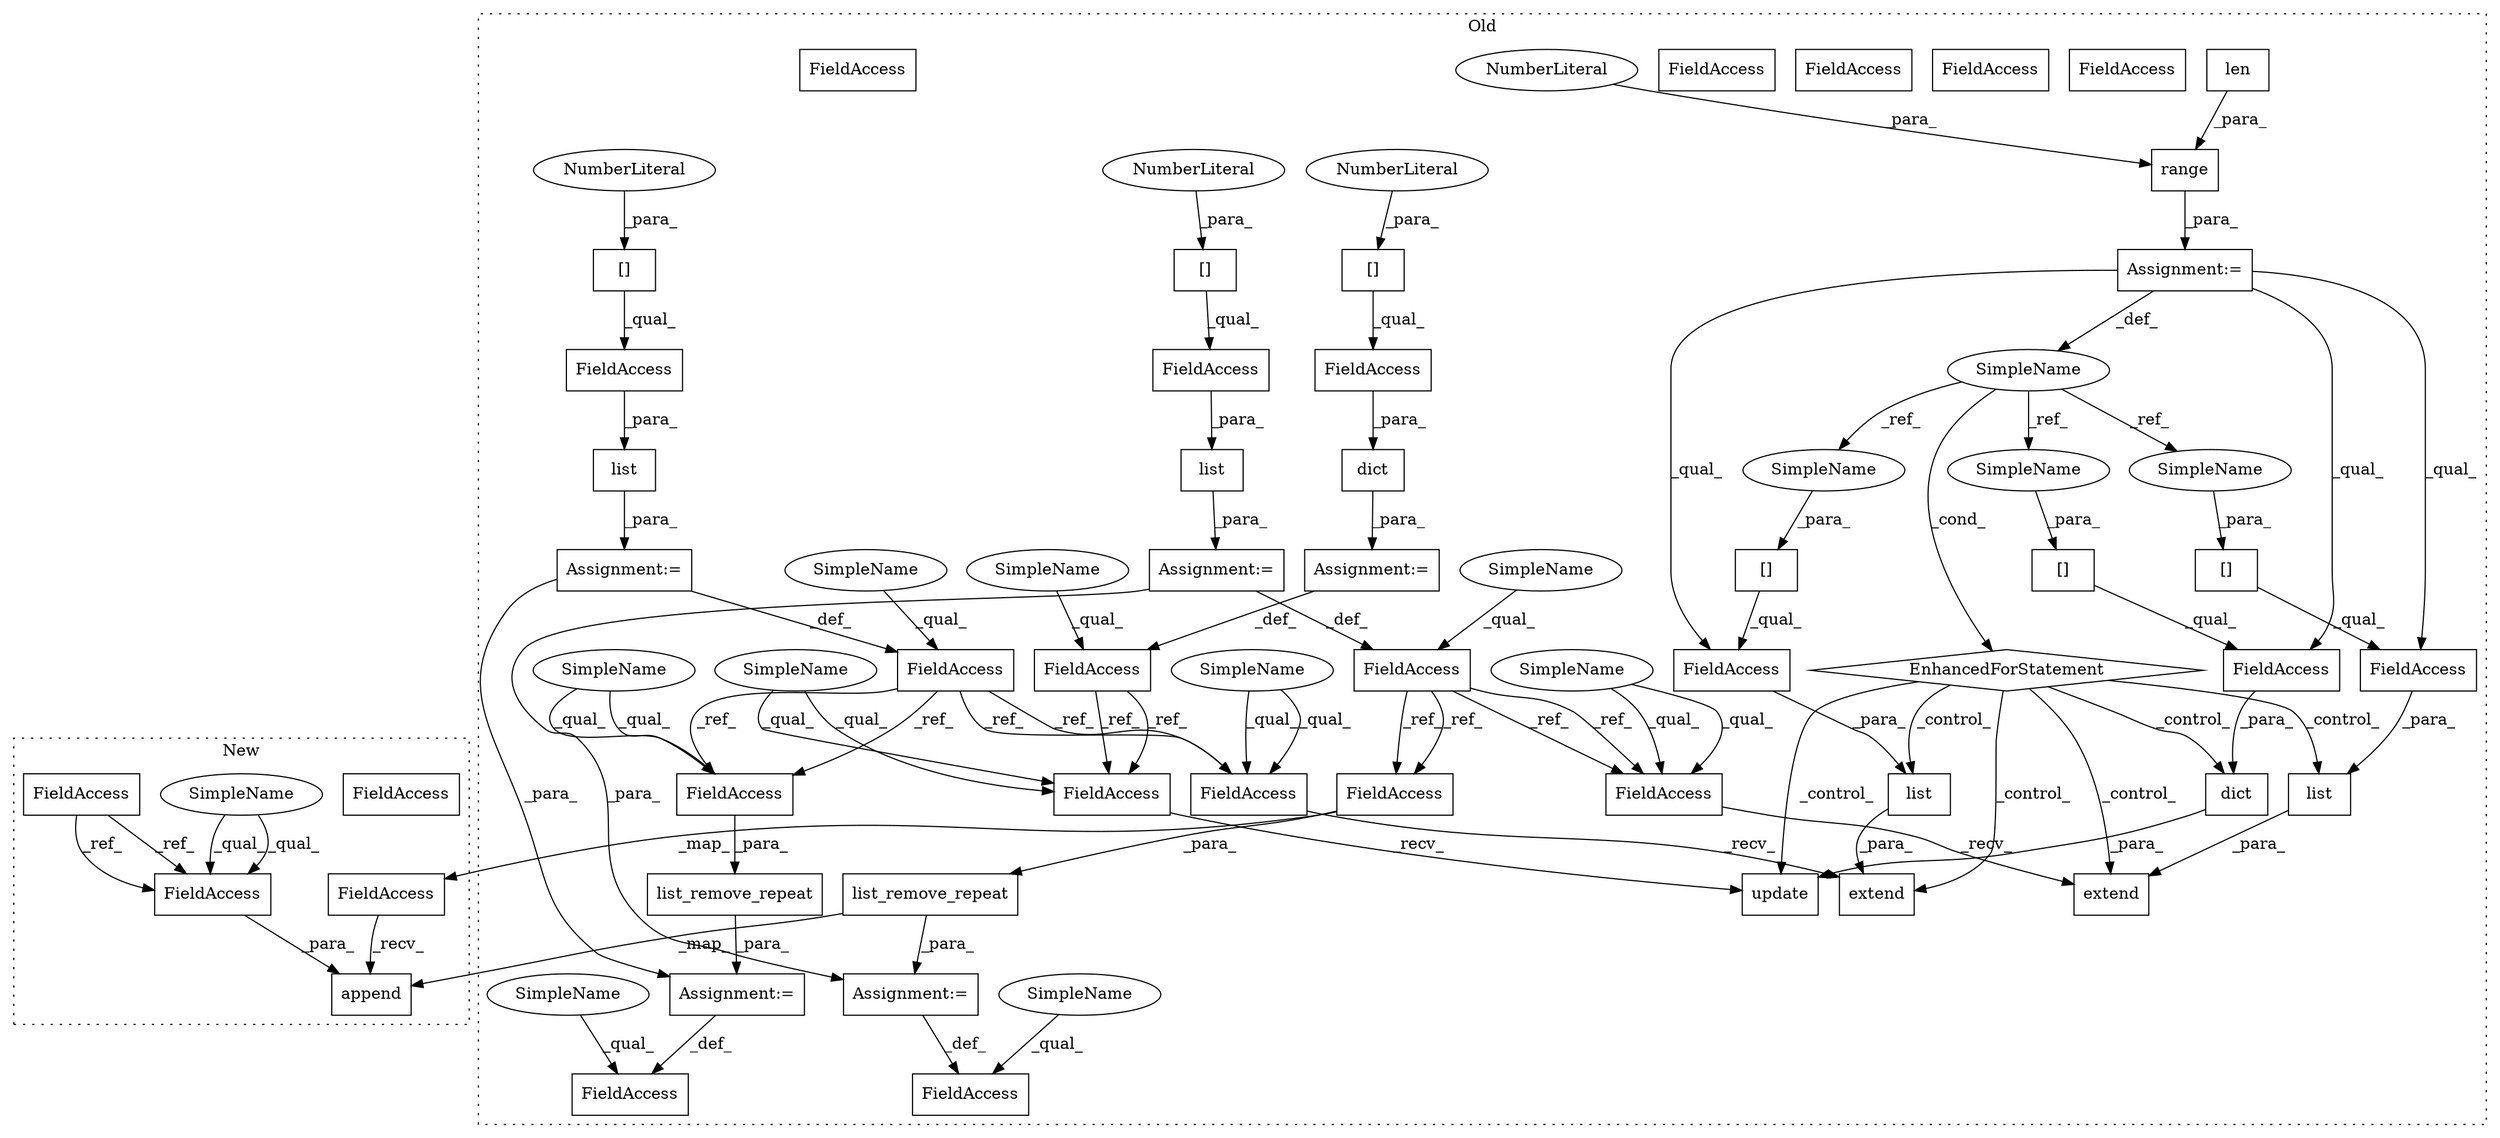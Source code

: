 digraph G {
subgraph cluster0 {
1 [label="list_remove_repeat" a="32" s="1090,1124" l="19,1" shape="box"];
3 [label="FieldAccess" a="22" s="1074" l="15" shape="box"];
4 [label="FieldAccess" a="22" s="669" l="15" shape="box"];
5 [label="extend" a="32" s="916,949" l="7,1" shape="box"];
6 [label="SimpleName" a="42" s="866" l="1" shape="ellipse"];
7 [label="EnhancedForStatement" a="70" s="809,890" l="53,2" shape="diamond"];
8 [label="extend" a="32" s="974,1007" l="7,1" shape="box"];
9 [label="[]" a="2" s="928,936" l="7,1" shape="box"];
10 [label="len" a="32" s="878,888" l="4,1" shape="box"];
11 [label="[]" a="2" s="1042,1050" l="7,1" shape="box"];
13 [label="FieldAccess" a="22" s="900" l="15" shape="box"];
14 [label="[]" a="2" s="986,994" l="7,1" shape="box"];
15 [label="FieldAccess" a="22" s="986" l="20" shape="box"];
16 [label="FieldAccess" a="22" s="958" l="15" shape="box"];
17 [label="FieldAccess" a="22" s="928" l="20" shape="box"];
18 [label="FieldAccess" a="22" s="717" l="15" shape="box"];
20 [label="FieldAccess" a="22" s="1042" l="18" shape="box"];
21 [label="FieldAccess" a="22" s="1166" l="15" shape="box"];
22 [label="FieldAccess" a="22" s="1131" l="15" shape="box"];
23 [label="FieldAccess" a="22" s="765" l="13" shape="box"];
24 [label="FieldAccess" a="22" s="1016" l="13" shape="box"];
25 [label="list_remove_repeat" a="32" s="1147,1181" l="19,1" shape="box"];
26 [label="dict" a="32" s="779,802" l="5,1" shape="box"];
27 [label="FieldAccess" a="22" s="784" l="18" shape="box"];
28 [label="[]" a="2" s="784,792" l="7,1" shape="box"];
29 [label="NumberLiteral" a="34" s="791" l="1" shape="ellipse"];
30 [label="update" a="32" s="1030,1061" l="7,1" shape="box"];
31 [label="range" a="32" s="870,889" l="6,1" shape="box"];
32 [label="NumberLiteral" a="34" s="876" l="1" shape="ellipse"];
33 [label="dict" a="32" s="1037,1060" l="5,1" shape="box"];
34 [label="list" a="32" s="981,1006" l="5,1" shape="box"];
35 [label="Assignment:=" a="7" s="684" l="1" shape="box"];
36 [label="list" a="32" s="923,948" l="5,1" shape="box"];
37 [label="Assignment:=" a="7" s="778" l="1" shape="box"];
38 [label="list" a="32" s="685,710" l="5,1" shape="box"];
39 [label="FieldAccess" a="22" s="690" l="20" shape="box"];
40 [label="[]" a="2" s="690,698" l="7,1" shape="box"];
41 [label="NumberLiteral" a="34" s="697" l="1" shape="ellipse"];
42 [label="list" a="32" s="733,758" l="5,1" shape="box"];
43 [label="FieldAccess" a="22" s="738" l="20" shape="box"];
44 [label="[]" a="2" s="738,746" l="7,1" shape="box"];
45 [label="NumberLiteral" a="34" s="745" l="1" shape="ellipse"];
46 [label="Assignment:=" a="7" s="1089" l="1" shape="box"];
47 [label="Assignment:=" a="7" s="809,890" l="53,2" shape="box"];
48 [label="Assignment:=" a="7" s="1146" l="1" shape="box"];
49 [label="Assignment:=" a="7" s="732" l="1" shape="box"];
50 [label="FieldAccess" a="22" s="1109" l="15" shape="box"];
52 [label="FieldAccess" a="22" s="900" l="15" shape="box"];
53 [label="FieldAccess" a="22" s="1109" l="15" shape="box"];
55 [label="SimpleName" a="42" s="993" l="1" shape="ellipse"];
56 [label="SimpleName" a="42" s="1049" l="1" shape="ellipse"];
57 [label="SimpleName" a="42" s="935" l="1" shape="ellipse"];
58 [label="SimpleName" a="42" s="669" l="4" shape="ellipse"];
59 [label="SimpleName" a="42" s="1131" l="4" shape="ellipse"];
60 [label="SimpleName" a="42" s="958" l="4" shape="ellipse"];
61 [label="SimpleName" a="42" s="717" l="4" shape="ellipse"];
62 [label="SimpleName" a="42" s="900" l="4" shape="ellipse"];
63 [label="SimpleName" a="42" s="765" l="4" shape="ellipse"];
64 [label="SimpleName" a="42" s="1016" l="4" shape="ellipse"];
65 [label="SimpleName" a="42" s="1074" l="4" shape="ellipse"];
66 [label="SimpleName" a="42" s="1166" l="4" shape="ellipse"];
67 [label="FieldAccess" a="22" s="1016" l="13" shape="box"];
68 [label="FieldAccess" a="22" s="1166" l="15" shape="box"];
69 [label="FieldAccess" a="22" s="958" l="15" shape="box"];
label = "Old";
style="dotted";
}
subgraph cluster1 {
2 [label="append" a="32" s="692,711" l="7,1" shape="box"];
12 [label="FieldAccess" a="22" s="699" l="12" shape="box"];
19 [label="FieldAccess" a="22" s="424" l="12" shape="box"];
51 [label="FieldAccess" a="22" s="676" l="15" shape="box"];
54 [label="FieldAccess" a="22" s="699" l="12" shape="box"];
70 [label="SimpleName" a="42" s="699" l="4" shape="ellipse"];
label = "New";
style="dotted";
}
1 -> 2 [label="_map_"];
1 -> 46 [label="_para_"];
4 -> 52 [label="_ref_"];
4 -> 53 [label="_ref_"];
4 -> 52 [label="_ref_"];
4 -> 53 [label="_ref_"];
6 -> 7 [label="_cond_"];
6 -> 56 [label="_ref_"];
6 -> 55 [label="_ref_"];
6 -> 57 [label="_ref_"];
7 -> 33 [label="_control_"];
7 -> 30 [label="_control_"];
7 -> 5 [label="_control_"];
7 -> 34 [label="_control_"];
7 -> 8 [label="_control_"];
7 -> 36 [label="_control_"];
9 -> 17 [label="_qual_"];
10 -> 31 [label="_para_"];
11 -> 20 [label="_qual_"];
14 -> 15 [label="_qual_"];
15 -> 34 [label="_para_"];
17 -> 36 [label="_para_"];
18 -> 69 [label="_ref_"];
18 -> 68 [label="_ref_"];
18 -> 69 [label="_ref_"];
18 -> 68 [label="_ref_"];
19 -> 54 [label="_ref_"];
19 -> 54 [label="_ref_"];
20 -> 33 [label="_para_"];
23 -> 67 [label="_ref_"];
23 -> 67 [label="_ref_"];
25 -> 48 [label="_para_"];
26 -> 37 [label="_para_"];
27 -> 26 [label="_para_"];
28 -> 27 [label="_qual_"];
29 -> 28 [label="_para_"];
31 -> 47 [label="_para_"];
32 -> 31 [label="_para_"];
33 -> 30 [label="_para_"];
34 -> 8 [label="_para_"];
35 -> 46 [label="_para_"];
35 -> 4 [label="_def_"];
36 -> 5 [label="_para_"];
37 -> 23 [label="_def_"];
38 -> 35 [label="_para_"];
39 -> 38 [label="_para_"];
40 -> 39 [label="_qual_"];
41 -> 40 [label="_para_"];
42 -> 49 [label="_para_"];
43 -> 42 [label="_para_"];
44 -> 43 [label="_qual_"];
45 -> 44 [label="_para_"];
46 -> 3 [label="_def_"];
47 -> 15 [label="_qual_"];
47 -> 20 [label="_qual_"];
47 -> 17 [label="_qual_"];
47 -> 6 [label="_def_"];
48 -> 22 [label="_def_"];
49 -> 48 [label="_para_"];
49 -> 18 [label="_def_"];
51 -> 2 [label="_recv_"];
52 -> 5 [label="_recv_"];
53 -> 51 [label="_map_"];
53 -> 1 [label="_para_"];
54 -> 2 [label="_para_"];
55 -> 14 [label="_para_"];
56 -> 11 [label="_para_"];
57 -> 9 [label="_para_"];
58 -> 4 [label="_qual_"];
59 -> 22 [label="_qual_"];
60 -> 69 [label="_qual_"];
60 -> 69 [label="_qual_"];
61 -> 18 [label="_qual_"];
62 -> 52 [label="_qual_"];
62 -> 52 [label="_qual_"];
63 -> 23 [label="_qual_"];
64 -> 67 [label="_qual_"];
64 -> 67 [label="_qual_"];
65 -> 3 [label="_qual_"];
66 -> 68 [label="_qual_"];
66 -> 68 [label="_qual_"];
67 -> 30 [label="_recv_"];
68 -> 25 [label="_para_"];
69 -> 8 [label="_recv_"];
70 -> 54 [label="_qual_"];
70 -> 54 [label="_qual_"];
}
